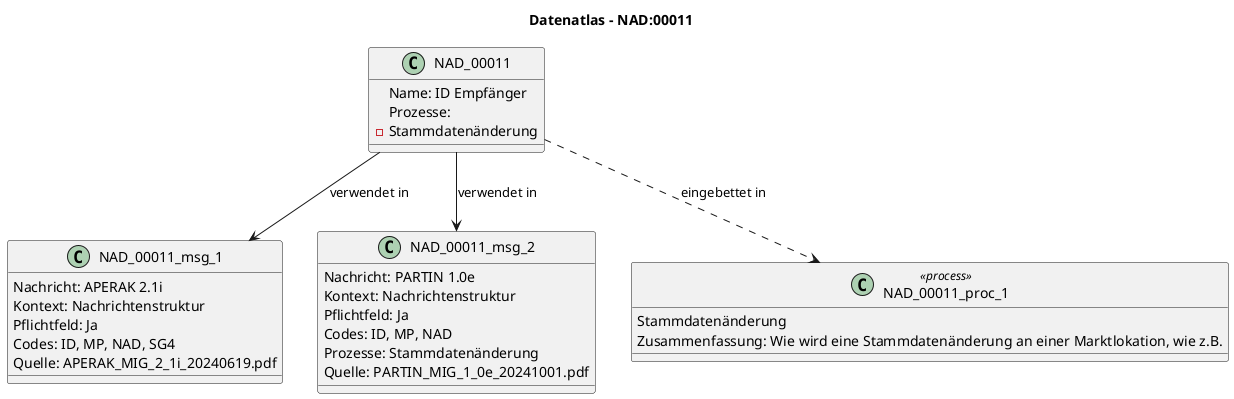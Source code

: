 @startuml
title Datenatlas – NAD:00011
class NAD_00011 {
  Name: ID Empfänger
  Prozesse:
    - Stammdatenänderung
}
class NAD_00011_msg_1 {
  Nachricht: APERAK 2.1i
  Kontext: Nachrichtenstruktur
  Pflichtfeld: Ja
  Codes: ID, MP, NAD, SG4
  Quelle: APERAK_MIG_2_1i_20240619.pdf
}
NAD_00011 --> NAD_00011_msg_1 : verwendet in
class NAD_00011_msg_2 {
  Nachricht: PARTIN 1.0e
  Kontext: Nachrichtenstruktur
  Pflichtfeld: Ja
  Codes: ID, MP, NAD
  Prozesse: Stammdatenänderung
  Quelle: PARTIN_MIG_1_0e_20241001.pdf
}
NAD_00011 --> NAD_00011_msg_2 : verwendet in
class NAD_00011_proc_1 <<process>> {
  Stammdatenänderung
  Zusammenfassung: Wie wird eine Stammdatenänderung an einer Marktlokation, wie z.B.
}
NAD_00011 ..> NAD_00011_proc_1 : eingebettet in
@enduml